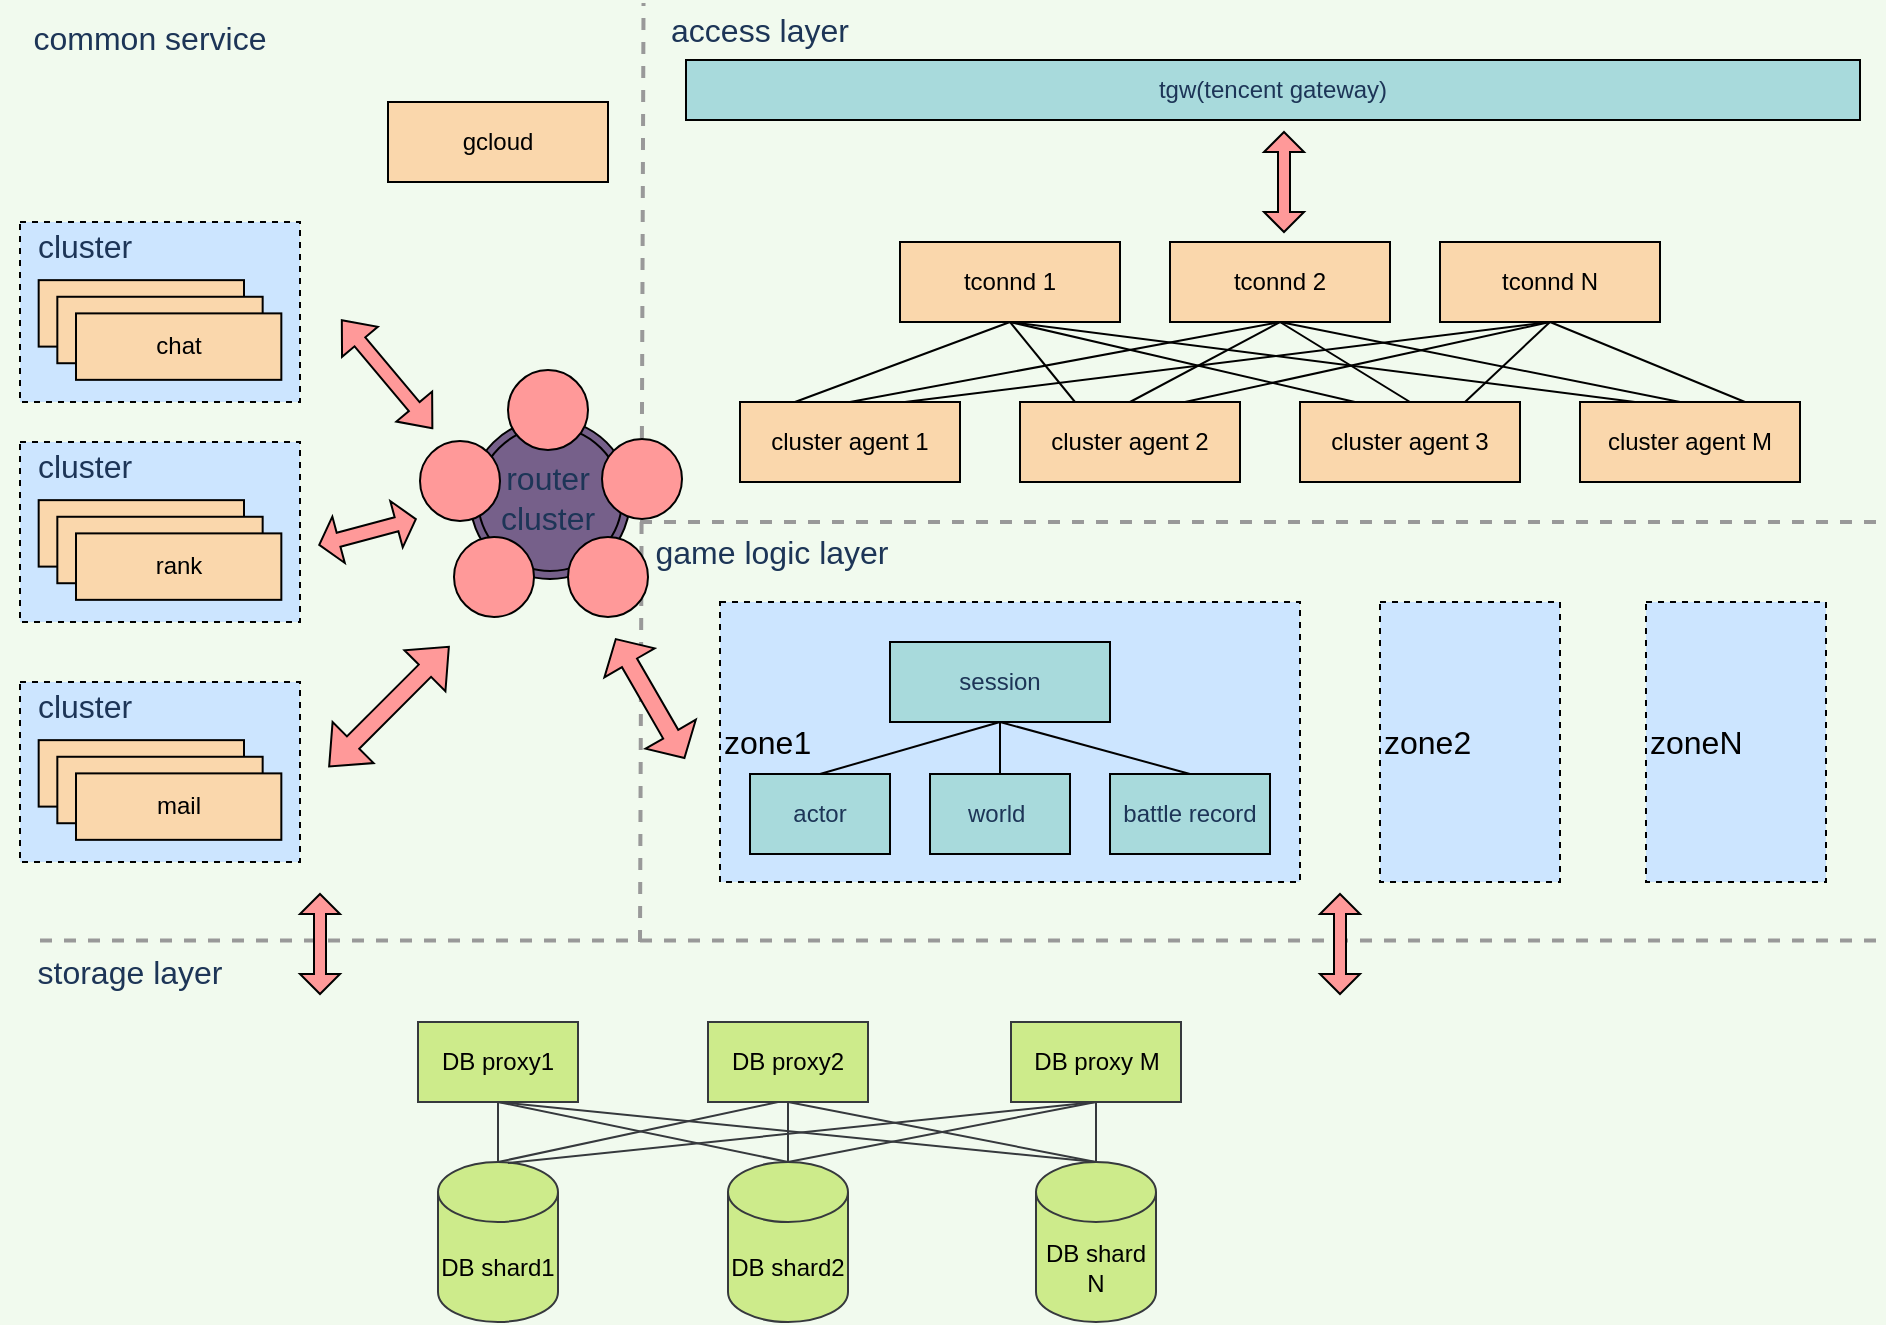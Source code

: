 <mxfile version="15.6.8" type="github" pages="2">
  <diagram id="G6-GEJdxTajni8bYdQ5X" name="Page-1">
    <mxGraphModel dx="1422" dy="774" grid="1" gridSize="10" guides="1" tooltips="1" connect="1" arrows="1" fold="1" page="1" pageScale="1" pageWidth="1169" pageHeight="827" background="#F1FAEE" math="0" shadow="0">
      <root>
        <mxCell id="0" />
        <mxCell id="1" parent="0" />
        <mxCell id="-TYBonca-6Soey4SpJ7R-21" value="zone1" style="rounded=0;whiteSpace=wrap;html=1;sketch=0;fontSize=16;strokeColor=#000000;fillColor=#cce5ff;dashed=1;align=left;" vertex="1" parent="1">
          <mxGeometry x="510" y="420" width="290" height="140" as="geometry" />
        </mxCell>
        <mxCell id="H3pQz2BiMfsaK5SPxWY5-1" value="" style="endArrow=none;html=1;rounded=0;labelBackgroundColor=#F1FAEE;strokeColor=#999999;fontColor=#1D3557;dashed=1;strokeWidth=2;startArrow=none;entryX=0.052;entryY=0.049;entryDx=0;entryDy=0;entryPerimeter=0;" parent="1" edge="1" target="-TYBonca-6Soey4SpJ7R-9">
          <mxGeometry width="50" height="50" relative="1" as="geometry">
            <mxPoint x="470" y="590" as="sourcePoint" />
            <mxPoint x="470" y="140" as="targetPoint" />
          </mxGeometry>
        </mxCell>
        <mxCell id="H3pQz2BiMfsaK5SPxWY5-2" value="tgw(tencent gateway)" style="rounded=0;whiteSpace=wrap;html=1;fillColor=#A8DADC;strokeColor=#000000;fontColor=#1D3557;" parent="1" vertex="1">
          <mxGeometry x="493" y="149" width="587" height="30" as="geometry" />
        </mxCell>
        <mxCell id="H3pQz2BiMfsaK5SPxWY5-3" value="tconnd 1" style="rounded=0;whiteSpace=wrap;html=1;fillColor=#fad7ac;strokeColor=#000000;" parent="1" vertex="1">
          <mxGeometry x="600" y="240" width="110" height="40" as="geometry" />
        </mxCell>
        <mxCell id="H3pQz2BiMfsaK5SPxWY5-4" value="tconnd 2" style="rounded=0;whiteSpace=wrap;html=1;fillColor=#fad7ac;strokeColor=#000000;" parent="1" vertex="1">
          <mxGeometry x="735" y="240" width="110" height="40" as="geometry" />
        </mxCell>
        <mxCell id="H3pQz2BiMfsaK5SPxWY5-5" value="tconnd N" style="rounded=0;whiteSpace=wrap;html=1;fillColor=#fad7ac;strokeColor=#000000;" parent="1" vertex="1">
          <mxGeometry x="870" y="240" width="110" height="40" as="geometry" />
        </mxCell>
        <mxCell id="H3pQz2BiMfsaK5SPxWY5-7" value="cluster agent 2" style="rounded=0;whiteSpace=wrap;html=1;fillColor=#fad7ac;strokeColor=#000000;" parent="1" vertex="1">
          <mxGeometry x="660" y="320" width="110" height="40" as="geometry" />
        </mxCell>
        <mxCell id="H3pQz2BiMfsaK5SPxWY5-8" value="cluster agent 3" style="rounded=0;whiteSpace=wrap;html=1;fillColor=#fad7ac;strokeColor=#000000;" parent="1" vertex="1">
          <mxGeometry x="800" y="320" width="110" height="40" as="geometry" />
        </mxCell>
        <mxCell id="H3pQz2BiMfsaK5SPxWY5-9" value="session" style="rounded=0;whiteSpace=wrap;html=1;fillColor=#A8DADC;strokeColor=#000000;fontColor=#1D3557;" parent="1" vertex="1">
          <mxGeometry x="595" y="440" width="110" height="40" as="geometry" />
        </mxCell>
        <mxCell id="H3pQz2BiMfsaK5SPxWY5-14" value="" style="endArrow=none;html=1;rounded=0;exitX=0.25;exitY=0;exitDx=0;exitDy=0;labelBackgroundColor=#F1FAEE;strokeColor=#000000;fontColor=#1D3557;" parent="1" source="H3pQz2BiMfsaK5SPxWY5-7" edge="1">
          <mxGeometry width="50" height="50" relative="1" as="geometry">
            <mxPoint x="730" y="350" as="sourcePoint" />
            <mxPoint x="655" y="280" as="targetPoint" />
          </mxGeometry>
        </mxCell>
        <mxCell id="H3pQz2BiMfsaK5SPxWY5-15" value="" style="endArrow=none;html=1;rounded=0;exitX=0.5;exitY=0;exitDx=0;exitDy=0;labelBackgroundColor=#F1FAEE;strokeColor=#000000;fontColor=#1D3557;" parent="1" source="H3pQz2BiMfsaK5SPxWY5-7" edge="1">
          <mxGeometry width="50" height="50" relative="1" as="geometry">
            <mxPoint x="697.5" y="320" as="sourcePoint" />
            <mxPoint x="790" y="280" as="targetPoint" />
          </mxGeometry>
        </mxCell>
        <mxCell id="H3pQz2BiMfsaK5SPxWY5-17" value="" style="endArrow=none;html=1;rounded=0;entryX=0.5;entryY=1;entryDx=0;entryDy=0;exitX=0.75;exitY=0;exitDx=0;exitDy=0;labelBackgroundColor=#F1FAEE;strokeColor=#000000;fontColor=#1D3557;" parent="1" source="H3pQz2BiMfsaK5SPxWY5-7" target="H3pQz2BiMfsaK5SPxWY5-5" edge="1">
          <mxGeometry width="50" height="50" relative="1" as="geometry">
            <mxPoint x="770" y="310" as="sourcePoint" />
            <mxPoint x="845" y="280" as="targetPoint" />
          </mxGeometry>
        </mxCell>
        <mxCell id="H3pQz2BiMfsaK5SPxWY5-18" value="" style="endArrow=none;html=1;rounded=0;entryX=0.5;entryY=1;entryDx=0;entryDy=0;exitX=0.25;exitY=0;exitDx=0;exitDy=0;labelBackgroundColor=#F1FAEE;strokeColor=#000000;fontColor=#1D3557;" parent="1" source="H3pQz2BiMfsaK5SPxWY5-8" target="H3pQz2BiMfsaK5SPxWY5-3" edge="1">
          <mxGeometry width="50" height="50" relative="1" as="geometry">
            <mxPoint x="697.5" y="337" as="sourcePoint" />
            <mxPoint x="665" y="290" as="targetPoint" />
          </mxGeometry>
        </mxCell>
        <mxCell id="H3pQz2BiMfsaK5SPxWY5-19" value="" style="endArrow=none;html=1;rounded=0;exitX=0.5;exitY=0;exitDx=0;exitDy=0;labelBackgroundColor=#F1FAEE;strokeColor=#000000;fontColor=#1D3557;" parent="1" source="H3pQz2BiMfsaK5SPxWY5-8" edge="1">
          <mxGeometry width="50" height="50" relative="1" as="geometry">
            <mxPoint x="837.5" y="337" as="sourcePoint" />
            <mxPoint x="790" y="280" as="targetPoint" />
          </mxGeometry>
        </mxCell>
        <mxCell id="H3pQz2BiMfsaK5SPxWY5-20" value="" style="endArrow=none;html=1;rounded=0;exitX=0.75;exitY=0;exitDx=0;exitDy=0;entryX=0.5;entryY=1;entryDx=0;entryDy=0;labelBackgroundColor=#F1FAEE;strokeColor=#000000;fontColor=#1D3557;" parent="1" source="H3pQz2BiMfsaK5SPxWY5-8" target="H3pQz2BiMfsaK5SPxWY5-5" edge="1">
          <mxGeometry width="50" height="50" relative="1" as="geometry">
            <mxPoint x="865" y="337" as="sourcePoint" />
            <mxPoint x="800" y="290" as="targetPoint" />
          </mxGeometry>
        </mxCell>
        <mxCell id="H3pQz2BiMfsaK5SPxWY5-21" value="world&amp;nbsp;" style="rounded=0;whiteSpace=wrap;html=1;fillColor=#A8DADC;strokeColor=#000000;fontColor=#1D3557;" parent="1" vertex="1">
          <mxGeometry x="615" y="506" width="70" height="40" as="geometry" />
        </mxCell>
        <mxCell id="H3pQz2BiMfsaK5SPxWY5-22" value="actor" style="rounded=0;whiteSpace=wrap;html=1;fillColor=#A8DADC;strokeColor=#000000;fontColor=#1D3557;" parent="1" vertex="1">
          <mxGeometry x="525" y="506" width="70" height="40" as="geometry" />
        </mxCell>
        <mxCell id="H3pQz2BiMfsaK5SPxWY5-23" value="battle record" style="rounded=0;whiteSpace=wrap;html=1;fillColor=#A8DADC;strokeColor=#000000;fontColor=#1D3557;" parent="1" vertex="1">
          <mxGeometry x="705" y="506" width="80" height="40" as="geometry" />
        </mxCell>
        <mxCell id="-TYBonca-6Soey4SpJ7R-1" value="DB shard1" style="shape=cylinder3;whiteSpace=wrap;html=1;boundedLbl=1;backgroundOutline=1;size=15;rounded=0;sketch=0;fillColor=#cdeb8b;strokeColor=#36393d;" vertex="1" parent="1">
          <mxGeometry x="369" y="700" width="60" height="80" as="geometry" />
        </mxCell>
        <mxCell id="-TYBonca-6Soey4SpJ7R-2" value="DB shard2" style="shape=cylinder3;whiteSpace=wrap;html=1;boundedLbl=1;backgroundOutline=1;size=15;rounded=0;sketch=0;fillColor=#cdeb8b;strokeColor=#36393d;" vertex="1" parent="1">
          <mxGeometry x="514" y="700" width="60" height="80" as="geometry" />
        </mxCell>
        <mxCell id="-TYBonca-6Soey4SpJ7R-3" value="DB shard N" style="shape=cylinder3;whiteSpace=wrap;html=1;boundedLbl=1;backgroundOutline=1;size=15;rounded=0;sketch=0;fillColor=#cdeb8b;strokeColor=#36393d;" vertex="1" parent="1">
          <mxGeometry x="668" y="700" width="60" height="80" as="geometry" />
        </mxCell>
        <mxCell id="-TYBonca-6Soey4SpJ7R-5" value="" style="endArrow=none;html=1;rounded=1;sketch=0;fontSize=19;fontColor=#1D3557;strokeColor=#999999;fillColor=#A8DADC;curved=0;dashed=1;strokeWidth=2;" edge="1" parent="1">
          <mxGeometry width="50" height="50" relative="1" as="geometry">
            <mxPoint x="170" y="589.31" as="sourcePoint" />
            <mxPoint x="1090" y="589.31" as="targetPoint" />
          </mxGeometry>
        </mxCell>
        <mxCell id="-TYBonca-6Soey4SpJ7R-6" value="storage layer" style="text;html=1;strokeColor=none;fillColor=none;align=center;verticalAlign=middle;whiteSpace=wrap;rounded=0;sketch=0;fontColor=#1D3557;fontStyle=0;fontSize=16;" vertex="1" parent="1">
          <mxGeometry x="150" y="590" width="130" height="30" as="geometry" />
        </mxCell>
        <mxCell id="-TYBonca-6Soey4SpJ7R-7" value="" style="endArrow=none;html=1;rounded=1;sketch=0;fontSize=19;fontColor=#1D3557;strokeColor=#999999;fillColor=#A8DADC;curved=0;dashed=1;strokeWidth=2;" edge="1" parent="1">
          <mxGeometry width="50" height="50" relative="1" as="geometry">
            <mxPoint x="470" y="380" as="sourcePoint" />
            <mxPoint x="1090" y="380" as="targetPoint" />
          </mxGeometry>
        </mxCell>
        <mxCell id="-TYBonca-6Soey4SpJ7R-8" value="game logic layer" style="text;html=1;strokeColor=none;fillColor=none;align=center;verticalAlign=middle;whiteSpace=wrap;rounded=0;sketch=0;fontColor=#1D3557;fontStyle=0;fontSize=16;" vertex="1" parent="1">
          <mxGeometry x="471" y="380" width="130" height="30" as="geometry" />
        </mxCell>
        <mxCell id="-TYBonca-6Soey4SpJ7R-9" value="access layer" style="text;html=1;strokeColor=none;fillColor=none;align=center;verticalAlign=middle;whiteSpace=wrap;rounded=0;sketch=0;fontColor=#1D3557;fontStyle=0;fontSize=16;" vertex="1" parent="1">
          <mxGeometry x="465" y="119" width="130" height="30" as="geometry" />
        </mxCell>
        <mxCell id="-TYBonca-6Soey4SpJ7R-10" value="common service" style="text;html=1;strokeColor=none;fillColor=none;align=center;verticalAlign=middle;whiteSpace=wrap;rounded=0;sketch=0;fontColor=#1D3557;fontStyle=0;fontSize=16;" vertex="1" parent="1">
          <mxGeometry x="160" y="123" width="130" height="30" as="geometry" />
        </mxCell>
        <mxCell id="-TYBonca-6Soey4SpJ7R-11" value="cluster agent 1" style="rounded=0;whiteSpace=wrap;html=1;fillColor=#fad7ac;strokeColor=#000000;" vertex="1" parent="1">
          <mxGeometry x="520" y="320" width="110" height="40" as="geometry" />
        </mxCell>
        <mxCell id="-TYBonca-6Soey4SpJ7R-12" value="cluster agent M" style="rounded=0;whiteSpace=wrap;html=1;fillColor=#fad7ac;strokeColor=#000000;" vertex="1" parent="1">
          <mxGeometry x="940" y="320" width="110" height="40" as="geometry" />
        </mxCell>
        <mxCell id="-TYBonca-6Soey4SpJ7R-13" value="" style="endArrow=none;html=1;rounded=0;entryX=0.5;entryY=1;entryDx=0;entryDy=0;exitX=0.75;exitY=0;exitDx=0;exitDy=0;labelBackgroundColor=#F1FAEE;strokeColor=#000000;fontColor=#1D3557;" edge="1" parent="1" source="-TYBonca-6Soey4SpJ7R-11" target="H3pQz2BiMfsaK5SPxWY5-5">
          <mxGeometry width="50" height="50" relative="1" as="geometry">
            <mxPoint x="697.5" y="330" as="sourcePoint" />
            <mxPoint x="637.5" y="290" as="targetPoint" />
          </mxGeometry>
        </mxCell>
        <mxCell id="-TYBonca-6Soey4SpJ7R-14" value="" style="endArrow=none;html=1;rounded=0;entryX=0.5;entryY=1;entryDx=0;entryDy=0;labelBackgroundColor=#F1FAEE;strokeColor=#000000;fontColor=#1D3557;" edge="1" parent="1" target="H3pQz2BiMfsaK5SPxWY5-4">
          <mxGeometry width="50" height="50" relative="1" as="geometry">
            <mxPoint x="575" y="320" as="sourcePoint" />
            <mxPoint x="907.5" y="280" as="targetPoint" />
          </mxGeometry>
        </mxCell>
        <mxCell id="-TYBonca-6Soey4SpJ7R-15" value="" style="endArrow=none;html=1;rounded=0;labelBackgroundColor=#F1FAEE;strokeColor=#000000;fontColor=#1D3557;entryX=0.5;entryY=1;entryDx=0;entryDy=0;exitX=0.25;exitY=0;exitDx=0;exitDy=0;" edge="1" parent="1" source="-TYBonca-6Soey4SpJ7R-11" target="H3pQz2BiMfsaK5SPxWY5-3">
          <mxGeometry width="50" height="50" relative="1" as="geometry">
            <mxPoint x="585.0" y="330" as="sourcePoint" />
            <mxPoint x="640" y="290" as="targetPoint" />
          </mxGeometry>
        </mxCell>
        <mxCell id="-TYBonca-6Soey4SpJ7R-16" value="" style="endArrow=none;html=1;rounded=0;labelBackgroundColor=#F1FAEE;strokeColor=#000000;fontColor=#1D3557;entryX=0.75;entryY=0;entryDx=0;entryDy=0;exitX=0.5;exitY=1;exitDx=0;exitDy=0;" edge="1" parent="1" source="H3pQz2BiMfsaK5SPxWY5-5" target="-TYBonca-6Soey4SpJ7R-12">
          <mxGeometry width="50" height="50" relative="1" as="geometry">
            <mxPoint x="960.0" y="310" as="sourcePoint" />
            <mxPoint x="1067.5" y="270" as="targetPoint" />
          </mxGeometry>
        </mxCell>
        <mxCell id="-TYBonca-6Soey4SpJ7R-19" value="" style="endArrow=none;html=1;rounded=0;labelBackgroundColor=#F1FAEE;strokeColor=#000000;fontColor=#1D3557;" edge="1" parent="1">
          <mxGeometry width="50" height="50" relative="1" as="geometry">
            <mxPoint x="790" y="280" as="sourcePoint" />
            <mxPoint x="990" y="320" as="targetPoint" />
          </mxGeometry>
        </mxCell>
        <mxCell id="-TYBonca-6Soey4SpJ7R-20" value="" style="endArrow=none;html=1;rounded=0;labelBackgroundColor=#F1FAEE;strokeColor=#000000;fontColor=#1D3557;entryX=0.25;entryY=0;entryDx=0;entryDy=0;exitX=0.5;exitY=1;exitDx=0;exitDy=0;" edge="1" parent="1" source="H3pQz2BiMfsaK5SPxWY5-3" target="-TYBonca-6Soey4SpJ7R-12">
          <mxGeometry width="50" height="50" relative="1" as="geometry">
            <mxPoint x="800" y="290" as="sourcePoint" />
            <mxPoint x="1000" y="330" as="targetPoint" />
          </mxGeometry>
        </mxCell>
        <mxCell id="-TYBonca-6Soey4SpJ7R-23" value="DB proxy2" style="rounded=0;whiteSpace=wrap;html=1;fillColor=#cdeb8b;strokeColor=#36393d;" vertex="1" parent="1">
          <mxGeometry x="504" y="630" width="80" height="40" as="geometry" />
        </mxCell>
        <mxCell id="-TYBonca-6Soey4SpJ7R-24" value="DB proxy M" style="rounded=0;whiteSpace=wrap;html=1;fillColor=#cdeb8b;strokeColor=#36393d;" vertex="1" parent="1">
          <mxGeometry x="655.5" y="630" width="85" height="40" as="geometry" />
        </mxCell>
        <mxCell id="-TYBonca-6Soey4SpJ7R-26" value="DB proxy1" style="rounded=0;whiteSpace=wrap;html=1;fillColor=#cdeb8b;strokeColor=#36393d;" vertex="1" parent="1">
          <mxGeometry x="359" y="630" width="80" height="40" as="geometry" />
        </mxCell>
        <mxCell id="-TYBonca-6Soey4SpJ7R-28" value="" style="endArrow=none;html=1;rounded=0;exitX=0.5;exitY=0;exitDx=0;exitDy=0;labelBackgroundColor=#F1FAEE;fontColor=#1D3557;exitPerimeter=0;entryX=0.5;entryY=1;entryDx=0;entryDy=0;fillColor=#cdeb8b;strokeColor=#36393d;" edge="1" parent="1" source="-TYBonca-6Soey4SpJ7R-2" target="-TYBonca-6Soey4SpJ7R-26">
          <mxGeometry width="50" height="50" relative="1" as="geometry">
            <mxPoint x="439" y="710" as="sourcePoint" />
            <mxPoint x="406.5" y="670" as="targetPoint" />
          </mxGeometry>
        </mxCell>
        <mxCell id="-TYBonca-6Soey4SpJ7R-29" value="" style="endArrow=none;html=1;rounded=0;labelBackgroundColor=#F1FAEE;fontColor=#1D3557;fillColor=#cdeb8b;strokeColor=#36393d;" edge="1" parent="1" source="-TYBonca-6Soey4SpJ7R-1">
          <mxGeometry width="50" height="50" relative="1" as="geometry">
            <mxPoint x="513.9" y="709.76" as="sourcePoint" />
            <mxPoint x="399" y="670" as="targetPoint" />
          </mxGeometry>
        </mxCell>
        <mxCell id="-TYBonca-6Soey4SpJ7R-30" value="" style="endArrow=none;html=1;rounded=0;labelBackgroundColor=#F1FAEE;fontColor=#1D3557;exitX=0.5;exitY=0;exitDx=0;exitDy=0;exitPerimeter=0;fillColor=#cdeb8b;strokeColor=#36393d;" edge="1" parent="1" source="-TYBonca-6Soey4SpJ7R-1">
          <mxGeometry width="50" height="50" relative="1" as="geometry">
            <mxPoint x="409.0" y="710.0" as="sourcePoint" />
            <mxPoint x="539" y="670" as="targetPoint" />
          </mxGeometry>
        </mxCell>
        <mxCell id="-TYBonca-6Soey4SpJ7R-31" value="" style="endArrow=none;html=1;rounded=0;labelBackgroundColor=#F1FAEE;fontColor=#1D3557;entryX=0.5;entryY=1;entryDx=0;entryDy=0;exitX=0.582;exitY=0.006;exitDx=0;exitDy=0;exitPerimeter=0;fillColor=#cdeb8b;strokeColor=#36393d;" edge="1" parent="1" source="-TYBonca-6Soey4SpJ7R-1" target="-TYBonca-6Soey4SpJ7R-24">
          <mxGeometry width="50" height="50" relative="1" as="geometry">
            <mxPoint x="409.0" y="710.0" as="sourcePoint" />
            <mxPoint x="514.6" y="679.44" as="targetPoint" />
          </mxGeometry>
        </mxCell>
        <mxCell id="-TYBonca-6Soey4SpJ7R-32" value="" style="endArrow=none;html=1;rounded=0;exitX=0.5;exitY=0;exitDx=0;exitDy=0;labelBackgroundColor=#F1FAEE;fontColor=#1D3557;exitPerimeter=0;entryX=0.5;entryY=1;entryDx=0;entryDy=0;fillColor=#cdeb8b;strokeColor=#36393d;" edge="1" parent="1" source="-TYBonca-6Soey4SpJ7R-3" target="-TYBonca-6Soey4SpJ7R-26">
          <mxGeometry width="50" height="50" relative="1" as="geometry">
            <mxPoint x="513.9" y="709.76" as="sourcePoint" />
            <mxPoint x="409.0" y="680.0" as="targetPoint" />
          </mxGeometry>
        </mxCell>
        <mxCell id="-TYBonca-6Soey4SpJ7R-33" value="" style="endArrow=none;html=1;rounded=0;labelBackgroundColor=#F1FAEE;fontColor=#1D3557;entryX=0.5;entryY=1;entryDx=0;entryDy=0;fillColor=#cdeb8b;strokeColor=#36393d;" edge="1" parent="1" target="-TYBonca-6Soey4SpJ7R-23">
          <mxGeometry width="50" height="50" relative="1" as="geometry">
            <mxPoint x="544" y="700" as="sourcePoint" />
            <mxPoint x="444.0" y="680.0" as="targetPoint" />
          </mxGeometry>
        </mxCell>
        <mxCell id="-TYBonca-6Soey4SpJ7R-34" value="" style="endArrow=none;html=1;rounded=0;labelBackgroundColor=#F1FAEE;fontColor=#1D3557;entryX=0.5;entryY=1;entryDx=0;entryDy=0;fillColor=#cdeb8b;strokeColor=#36393d;" edge="1" parent="1" source="-TYBonca-6Soey4SpJ7R-3" target="-TYBonca-6Soey4SpJ7R-24">
          <mxGeometry width="50" height="50" relative="1" as="geometry">
            <mxPoint x="578.0" y="710.0" as="sourcePoint" />
            <mxPoint x="578.0" y="680.0" as="targetPoint" />
          </mxGeometry>
        </mxCell>
        <mxCell id="-TYBonca-6Soey4SpJ7R-35" value="" style="endArrow=none;html=1;rounded=0;labelBackgroundColor=#F1FAEE;fontColor=#1D3557;entryX=0.5;entryY=1;entryDx=0;entryDy=0;exitX=0.5;exitY=0;exitDx=0;exitDy=0;exitPerimeter=0;fillColor=#cdeb8b;strokeColor=#36393d;" edge="1" parent="1" source="-TYBonca-6Soey4SpJ7R-3" target="-TYBonca-6Soey4SpJ7R-23">
          <mxGeometry width="50" height="50" relative="1" as="geometry">
            <mxPoint x="684.0" y="710.0" as="sourcePoint" />
            <mxPoint x="684.0" y="680.0" as="targetPoint" />
          </mxGeometry>
        </mxCell>
        <mxCell id="-TYBonca-6Soey4SpJ7R-36" value="" style="endArrow=none;html=1;rounded=0;labelBackgroundColor=#F1FAEE;fontColor=#1D3557;entryX=0.5;entryY=1;entryDx=0;entryDy=0;exitX=0.5;exitY=0;exitDx=0;exitDy=0;exitPerimeter=0;fillColor=#cdeb8b;strokeColor=#36393d;" edge="1" parent="1" source="-TYBonca-6Soey4SpJ7R-2" target="-TYBonca-6Soey4SpJ7R-24">
          <mxGeometry width="50" height="50" relative="1" as="geometry">
            <mxPoint x="448.92" y="710.48" as="sourcePoint" />
            <mxPoint x="684.0" y="680.0" as="targetPoint" />
          </mxGeometry>
        </mxCell>
        <mxCell id="-TYBonca-6Soey4SpJ7R-37" value="zone2" style="rounded=0;whiteSpace=wrap;html=1;sketch=0;fontSize=16;strokeColor=#000000;fillColor=#cce5ff;dashed=1;align=left;" vertex="1" parent="1">
          <mxGeometry x="840" y="420" width="90" height="140" as="geometry" />
        </mxCell>
        <mxCell id="-TYBonca-6Soey4SpJ7R-38" value="zoneN" style="rounded=0;whiteSpace=wrap;html=1;sketch=0;fontSize=16;strokeColor=#000000;fillColor=#cce5ff;dashed=1;align=left;" vertex="1" parent="1">
          <mxGeometry x="973" y="420" width="90" height="140" as="geometry" />
        </mxCell>
        <mxCell id="-TYBonca-6Soey4SpJ7R-54" value="" style="shape=doubleArrow;direction=south;whiteSpace=wrap;html=1;rounded=0;sketch=0;fontSize=16;align=left;fillColor=#FF9999;" vertex="1" parent="1">
          <mxGeometry x="782" y="185" width="20" height="50" as="geometry" />
        </mxCell>
        <mxCell id="-TYBonca-6Soey4SpJ7R-55" value="" style="shape=doubleArrow;direction=south;whiteSpace=wrap;html=1;rounded=0;sketch=0;fontSize=16;align=left;fillColor=#FF9999;" vertex="1" parent="1">
          <mxGeometry x="810" y="566" width="20" height="50" as="geometry" />
        </mxCell>
        <mxCell id="-TYBonca-6Soey4SpJ7R-57" value="" style="shape=doubleArrow;direction=south;whiteSpace=wrap;html=1;rounded=0;sketch=0;fontSize=16;align=left;fillColor=#FF9999;" vertex="1" parent="1">
          <mxGeometry x="300" y="566" width="20" height="50" as="geometry" />
        </mxCell>
        <mxCell id="-TYBonca-6Soey4SpJ7R-59" value="gcloud" style="rounded=0;whiteSpace=wrap;html=1;fillColor=#fad7ac;strokeColor=#000000;" vertex="1" parent="1">
          <mxGeometry x="344" y="170" width="110" height="40" as="geometry" />
        </mxCell>
        <mxCell id="-TYBonca-6Soey4SpJ7R-76" value="" style="group" vertex="1" connectable="0" parent="1">
          <mxGeometry x="160" y="230" width="140" height="90" as="geometry" />
        </mxCell>
        <mxCell id="-TYBonca-6Soey4SpJ7R-77" value="" style="rounded=0;whiteSpace=wrap;html=1;sketch=0;fontSize=16;strokeColor=#000000;fillColor=#cce5ff;dashed=1;align=left;" vertex="1" parent="-TYBonca-6Soey4SpJ7R-76">
          <mxGeometry width="140" height="90" as="geometry" />
        </mxCell>
        <mxCell id="-TYBonca-6Soey4SpJ7R-78" value="cluster" style="text;html=1;strokeColor=none;fillColor=none;align=center;verticalAlign=middle;whiteSpace=wrap;rounded=0;sketch=0;fontColor=#1D3557;fontStyle=0;fontSize=16;" vertex="1" parent="-TYBonca-6Soey4SpJ7R-76">
          <mxGeometry width="65.333" height="24.923" as="geometry" />
        </mxCell>
        <mxCell id="-TYBonca-6Soey4SpJ7R-79" value="chat&amp;nbsp;" style="rounded=0;whiteSpace=wrap;html=1;fillColor=#fad7ac;strokeColor=#000000;" vertex="1" parent="-TYBonca-6Soey4SpJ7R-76">
          <mxGeometry x="9.333" y="29.077" width="102.667" height="33.231" as="geometry" />
        </mxCell>
        <mxCell id="-TYBonca-6Soey4SpJ7R-80" value="chat&amp;nbsp;" style="rounded=0;whiteSpace=wrap;html=1;fillColor=#fad7ac;strokeColor=#000000;" vertex="1" parent="-TYBonca-6Soey4SpJ7R-76">
          <mxGeometry x="18.667" y="37.385" width="102.667" height="33.231" as="geometry" />
        </mxCell>
        <mxCell id="-TYBonca-6Soey4SpJ7R-81" value="chat" style="rounded=0;whiteSpace=wrap;html=1;fillColor=#fad7ac;strokeColor=#000000;" vertex="1" parent="-TYBonca-6Soey4SpJ7R-76">
          <mxGeometry x="28" y="45.692" width="102.667" height="33.231" as="geometry" />
        </mxCell>
        <mxCell id="-TYBonca-6Soey4SpJ7R-82" value="" style="group" vertex="1" connectable="0" parent="1">
          <mxGeometry x="160" y="340" width="140" height="90" as="geometry" />
        </mxCell>
        <mxCell id="-TYBonca-6Soey4SpJ7R-83" value="" style="rounded=0;whiteSpace=wrap;html=1;sketch=0;fontSize=16;strokeColor=#000000;fillColor=#cce5ff;dashed=1;align=left;" vertex="1" parent="-TYBonca-6Soey4SpJ7R-82">
          <mxGeometry width="140" height="90" as="geometry" />
        </mxCell>
        <mxCell id="-TYBonca-6Soey4SpJ7R-84" value="cluster" style="text;html=1;strokeColor=none;fillColor=none;align=center;verticalAlign=middle;whiteSpace=wrap;rounded=0;sketch=0;fontColor=#1D3557;fontStyle=0;fontSize=16;" vertex="1" parent="-TYBonca-6Soey4SpJ7R-82">
          <mxGeometry width="65.333" height="24.923" as="geometry" />
        </mxCell>
        <mxCell id="-TYBonca-6Soey4SpJ7R-85" value="chat&amp;nbsp;" style="rounded=0;whiteSpace=wrap;html=1;fillColor=#fad7ac;strokeColor=#000000;" vertex="1" parent="-TYBonca-6Soey4SpJ7R-82">
          <mxGeometry x="9.333" y="29.077" width="102.667" height="33.231" as="geometry" />
        </mxCell>
        <mxCell id="-TYBonca-6Soey4SpJ7R-86" value="chat&amp;nbsp;" style="rounded=0;whiteSpace=wrap;html=1;fillColor=#fad7ac;strokeColor=#000000;" vertex="1" parent="-TYBonca-6Soey4SpJ7R-82">
          <mxGeometry x="18.667" y="37.385" width="102.667" height="33.231" as="geometry" />
        </mxCell>
        <mxCell id="-TYBonca-6Soey4SpJ7R-87" value="rank" style="rounded=0;whiteSpace=wrap;html=1;fillColor=#fad7ac;strokeColor=#000000;" vertex="1" parent="-TYBonca-6Soey4SpJ7R-82">
          <mxGeometry x="28" y="45.692" width="102.667" height="33.231" as="geometry" />
        </mxCell>
        <mxCell id="-TYBonca-6Soey4SpJ7R-88" value="" style="group" vertex="1" connectable="0" parent="1">
          <mxGeometry x="160" y="460" width="140" height="90" as="geometry" />
        </mxCell>
        <mxCell id="-TYBonca-6Soey4SpJ7R-89" value="" style="rounded=0;whiteSpace=wrap;html=1;sketch=0;fontSize=16;strokeColor=#000000;fillColor=#cce5ff;dashed=1;align=left;" vertex="1" parent="-TYBonca-6Soey4SpJ7R-88">
          <mxGeometry width="140" height="90" as="geometry" />
        </mxCell>
        <mxCell id="-TYBonca-6Soey4SpJ7R-90" value="cluster" style="text;html=1;strokeColor=none;fillColor=none;align=center;verticalAlign=middle;whiteSpace=wrap;rounded=0;sketch=0;fontColor=#1D3557;fontStyle=0;fontSize=16;" vertex="1" parent="-TYBonca-6Soey4SpJ7R-88">
          <mxGeometry width="65.333" height="24.923" as="geometry" />
        </mxCell>
        <mxCell id="-TYBonca-6Soey4SpJ7R-91" value="chat&amp;nbsp;" style="rounded=0;whiteSpace=wrap;html=1;fillColor=#fad7ac;strokeColor=#000000;" vertex="1" parent="-TYBonca-6Soey4SpJ7R-88">
          <mxGeometry x="9.333" y="29.077" width="102.667" height="33.231" as="geometry" />
        </mxCell>
        <mxCell id="-TYBonca-6Soey4SpJ7R-92" value="chat&amp;nbsp;" style="rounded=0;whiteSpace=wrap;html=1;fillColor=#fad7ac;strokeColor=#000000;" vertex="1" parent="-TYBonca-6Soey4SpJ7R-88">
          <mxGeometry x="18.667" y="37.385" width="102.667" height="33.231" as="geometry" />
        </mxCell>
        <mxCell id="-TYBonca-6Soey4SpJ7R-93" value="mail" style="rounded=0;whiteSpace=wrap;html=1;fillColor=#fad7ac;strokeColor=#000000;" vertex="1" parent="-TYBonca-6Soey4SpJ7R-88">
          <mxGeometry x="28" y="45.692" width="102.667" height="33.231" as="geometry" />
        </mxCell>
        <mxCell id="-TYBonca-6Soey4SpJ7R-94" value="" style="shape=doubleArrow;direction=south;whiteSpace=wrap;html=1;rounded=0;sketch=0;fontSize=16;align=left;fillColor=#FF9999;rotation=45;" vertex="1" parent="1">
          <mxGeometry x="330" y="430" width="29" height="84.65" as="geometry" />
        </mxCell>
        <mxCell id="-TYBonca-6Soey4SpJ7R-95" value="" style="shape=doubleArrow;direction=south;whiteSpace=wrap;html=1;rounded=0;sketch=0;fontSize=16;align=left;fillColor=#FF9999;rotation=75;" vertex="1" parent="1">
          <mxGeometry x="321.77" y="360" width="24" height="50" as="geometry" />
        </mxCell>
        <mxCell id="-TYBonca-6Soey4SpJ7R-96" value="" style="shape=doubleArrow;direction=south;whiteSpace=wrap;html=1;rounded=0;sketch=0;fontSize=16;align=left;fillColor=#FF9999;rotation=140;" vertex="1" parent="1">
          <mxGeometry x="331.87" y="270.9" width="23.35" height="70.41" as="geometry" />
        </mxCell>
        <mxCell id="-TYBonca-6Soey4SpJ7R-105" value="" style="group" vertex="1" connectable="0" parent="1">
          <mxGeometry x="360" y="304" width="131" height="123.47" as="geometry" />
        </mxCell>
        <mxCell id="-TYBonca-6Soey4SpJ7R-58" value="" style="ellipse;shape=doubleEllipse;whiteSpace=wrap;html=1;aspect=fixed;rounded=0;sketch=0;fontSize=16;fontColor=#ffffff;strokeColor=#000000;fillColor=#76608a;align=left;" vertex="1" parent="-TYBonca-6Soey4SpJ7R-105">
          <mxGeometry x="25" y="24.47" width="80" height="80" as="geometry" />
        </mxCell>
        <mxCell id="-TYBonca-6Soey4SpJ7R-98" value="" style="ellipse;whiteSpace=wrap;html=1;aspect=fixed;rounded=0;sketch=0;fontSize=16;fontColor=#1D3557;strokeColor=#000000;fillColor=#FF9999;align=left;" vertex="1" parent="-TYBonca-6Soey4SpJ7R-105">
          <mxGeometry x="44" width="40" height="40" as="geometry" />
        </mxCell>
        <mxCell id="-TYBonca-6Soey4SpJ7R-100" value="" style="ellipse;whiteSpace=wrap;html=1;aspect=fixed;rounded=0;sketch=0;fontSize=16;fontColor=#1D3557;strokeColor=#000000;fillColor=#FF9999;align=left;" vertex="1" parent="-TYBonca-6Soey4SpJ7R-105">
          <mxGeometry x="91" y="34.47" width="40" height="40" as="geometry" />
        </mxCell>
        <mxCell id="-TYBonca-6Soey4SpJ7R-101" value="" style="ellipse;whiteSpace=wrap;html=1;aspect=fixed;rounded=0;sketch=0;fontSize=16;fontColor=#1D3557;strokeColor=#000000;fillColor=#FF9999;align=left;" vertex="1" parent="-TYBonca-6Soey4SpJ7R-105">
          <mxGeometry y="35.47" width="40" height="40" as="geometry" />
        </mxCell>
        <mxCell id="-TYBonca-6Soey4SpJ7R-102" value="" style="ellipse;whiteSpace=wrap;html=1;aspect=fixed;rounded=0;sketch=0;fontSize=16;fontColor=#1D3557;strokeColor=#000000;fillColor=#FF9999;align=left;" vertex="1" parent="-TYBonca-6Soey4SpJ7R-105">
          <mxGeometry x="74" y="83.47" width="40" height="40" as="geometry" />
        </mxCell>
        <mxCell id="-TYBonca-6Soey4SpJ7R-103" value="" style="ellipse;whiteSpace=wrap;html=1;aspect=fixed;rounded=0;sketch=0;fontSize=16;fontColor=#1D3557;strokeColor=#000000;fillColor=#FF9999;align=left;" vertex="1" parent="-TYBonca-6Soey4SpJ7R-105">
          <mxGeometry x="17" y="83.47" width="40" height="40" as="geometry" />
        </mxCell>
        <mxCell id="-TYBonca-6Soey4SpJ7R-104" value="router&lt;br&gt;cluster" style="text;html=1;strokeColor=none;fillColor=none;align=center;verticalAlign=middle;whiteSpace=wrap;rounded=0;sketch=0;fontColor=#1D3557;fontStyle=0;fontSize=16;" vertex="1" parent="-TYBonca-6Soey4SpJ7R-105">
          <mxGeometry x="25" y="29.47" width="78" height="70" as="geometry" />
        </mxCell>
        <mxCell id="-TYBonca-6Soey4SpJ7R-106" value="" style="endArrow=none;html=1;rounded=0;labelBackgroundColor=#F1FAEE;strokeColor=#000000;fontColor=#1D3557;entryX=0.5;entryY=1;entryDx=0;entryDy=0;exitX=0.5;exitY=0;exitDx=0;exitDy=0;" edge="1" parent="1" source="H3pQz2BiMfsaK5SPxWY5-22" target="H3pQz2BiMfsaK5SPxWY5-9">
          <mxGeometry width="50" height="50" relative="1" as="geometry">
            <mxPoint x="560" y="510" as="sourcePoint" />
            <mxPoint x="660" y="470" as="targetPoint" />
          </mxGeometry>
        </mxCell>
        <mxCell id="-TYBonca-6Soey4SpJ7R-107" value="" style="endArrow=none;html=1;rounded=0;labelBackgroundColor=#F1FAEE;strokeColor=#000000;fontColor=#1D3557;" edge="1" parent="1" source="H3pQz2BiMfsaK5SPxWY5-21">
          <mxGeometry width="50" height="50" relative="1" as="geometry">
            <mxPoint x="570.0" y="516" as="sourcePoint" />
            <mxPoint x="650" y="480" as="targetPoint" />
          </mxGeometry>
        </mxCell>
        <mxCell id="-TYBonca-6Soey4SpJ7R-108" value="" style="endArrow=none;html=1;rounded=0;labelBackgroundColor=#F1FAEE;strokeColor=#000000;fontColor=#1D3557;exitX=0.5;exitY=0;exitDx=0;exitDy=0;" edge="1" parent="1" source="H3pQz2BiMfsaK5SPxWY5-23">
          <mxGeometry width="50" height="50" relative="1" as="geometry">
            <mxPoint x="660" y="516" as="sourcePoint" />
            <mxPoint x="650" y="480" as="targetPoint" />
          </mxGeometry>
        </mxCell>
        <mxCell id="-TYBonca-6Soey4SpJ7R-111" value="" style="shape=doubleArrow;direction=south;whiteSpace=wrap;html=1;rounded=0;sketch=0;fontSize=16;align=left;fillColor=#FF9999;rotation=-210;" vertex="1" parent="1">
          <mxGeometry x="460.55" y="433.94" width="29" height="68.65" as="geometry" />
        </mxCell>
      </root>
    </mxGraphModel>
  </diagram>
  <diagram id="tr6Cm_fnw_d3farfgj_Y" name="Page-2">
    <mxGraphModel dx="2062" dy="1122" grid="1" gridSize="10" guides="1" tooltips="1" connect="1" arrows="1" fold="1" page="1" pageScale="1" pageWidth="1654" pageHeight="1169" math="0" shadow="0">
      <root>
        <mxCell id="BptxMjRW79i1g737dbED-0" />
        <mxCell id="BptxMjRW79i1g737dbED-1" parent="BptxMjRW79i1g737dbED-0" />
      </root>
    </mxGraphModel>
  </diagram>
</mxfile>
